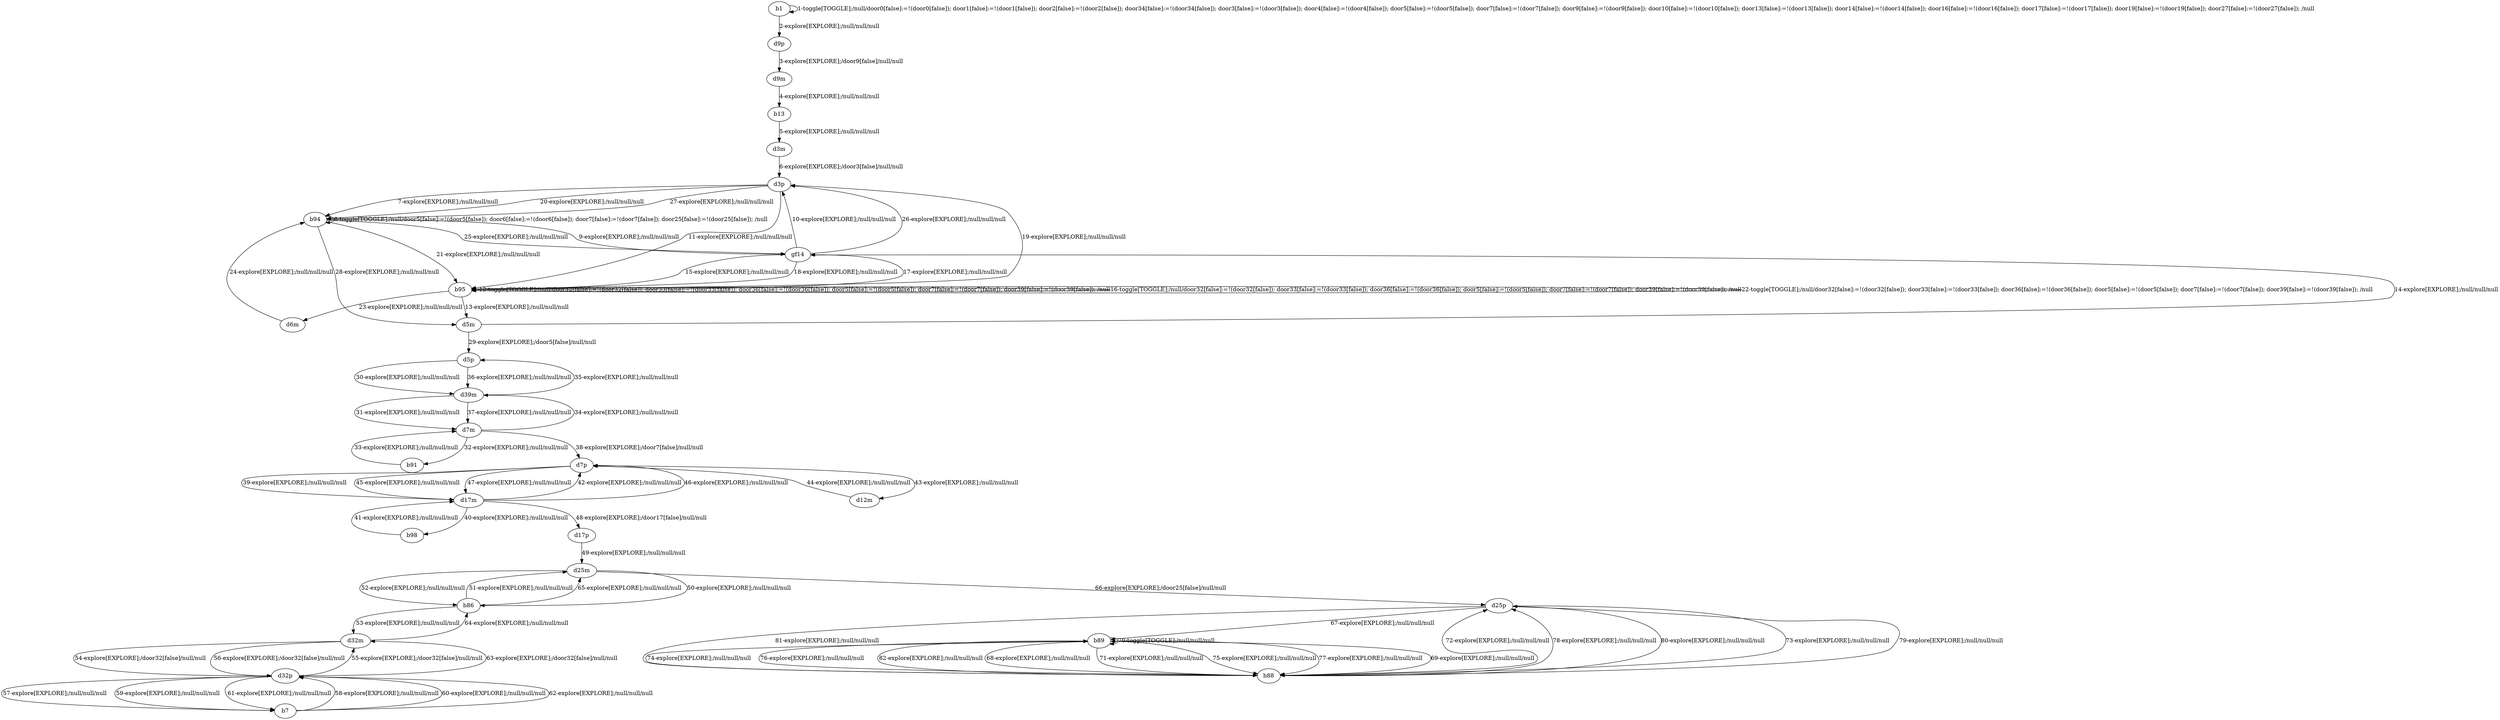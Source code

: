 # Total number of goals covered by this test: 13
# d32p --> d32m
# b89 --> b88
# b88 --> d25p
# d25p --> b88
# d25m --> b86
# d32m --> d32p
# d25p --> b89
# d32p --> b7
# d17p --> d25m
# d25m --> d25p
# b89 --> b89
# b88 --> b89
# b7 --> d32p

digraph g {
"b1" -> "b1" [label = "1-toggle[TOGGLE];/null/door0[false]:=!(door0[false]); door1[false]:=!(door1[false]); door2[false]:=!(door2[false]); door34[false]:=!(door34[false]); door3[false]:=!(door3[false]); door4[false]:=!(door4[false]); door5[false]:=!(door5[false]); door7[false]:=!(door7[false]); door9[false]:=!(door9[false]); door10[false]:=!(door10[false]); door13[false]:=!(door13[false]); door14[false]:=!(door14[false]); door16[false]:=!(door16[false]); door17[false]:=!(door17[false]); door19[false]:=!(door19[false]); door27[false]:=!(door27[false]); /null"];
"b1" -> "d9p" [label = "2-explore[EXPLORE];/null/null/null"];
"d9p" -> "d9m" [label = "3-explore[EXPLORE];/door9[false]/null/null"];
"d9m" -> "b13" [label = "4-explore[EXPLORE];/null/null/null"];
"b13" -> "d3m" [label = "5-explore[EXPLORE];/null/null/null"];
"d3m" -> "d3p" [label = "6-explore[EXPLORE];/door3[false]/null/null"];
"d3p" -> "b94" [label = "7-explore[EXPLORE];/null/null/null"];
"b94" -> "b94" [label = "8-toggle[TOGGLE];/null/door5[false]:=!(door5[false]); door6[false]:=!(door6[false]); door7[false]:=!(door7[false]); door25[false]:=!(door25[false]); /null"];
"b94" -> "gf14" [label = "9-explore[EXPLORE];/null/null/null"];
"gf14" -> "d3p" [label = "10-explore[EXPLORE];/null/null/null"];
"d3p" -> "b95" [label = "11-explore[EXPLORE];/null/null/null"];
"b95" -> "b95" [label = "12-toggle[TOGGLE];/null/door32[false]:=!(door32[false]); door33[false]:=!(door33[false]); door36[false]:=!(door36[false]); door5[false]:=!(door5[false]); door7[false]:=!(door7[false]); door39[false]:=!(door39[false]); /null"];
"b95" -> "d5m" [label = "13-explore[EXPLORE];/null/null/null"];
"d5m" -> "gf14" [label = "14-explore[EXPLORE];/null/null/null"];
"gf14" -> "b95" [label = "15-explore[EXPLORE];/null/null/null"];
"b95" -> "b95" [label = "16-toggle[TOGGLE];/null/door32[false]:=!(door32[false]); door33[false]:=!(door33[false]); door36[false]:=!(door36[false]); door5[false]:=!(door5[false]); door7[false]:=!(door7[false]); door39[false]:=!(door39[false]); /null"];
"b95" -> "gf14" [label = "17-explore[EXPLORE];/null/null/null"];
"gf14" -> "b95" [label = "18-explore[EXPLORE];/null/null/null"];
"b95" -> "d3p" [label = "19-explore[EXPLORE];/null/null/null"];
"d3p" -> "b94" [label = "20-explore[EXPLORE];/null/null/null"];
"b94" -> "b95" [label = "21-explore[EXPLORE];/null/null/null"];
"b95" -> "b95" [label = "22-toggle[TOGGLE];/null/door32[false]:=!(door32[false]); door33[false]:=!(door33[false]); door36[false]:=!(door36[false]); door5[false]:=!(door5[false]); door7[false]:=!(door7[false]); door39[false]:=!(door39[false]); /null"];
"b95" -> "d6m" [label = "23-explore[EXPLORE];/null/null/null"];
"d6m" -> "b94" [label = "24-explore[EXPLORE];/null/null/null"];
"b94" -> "gf14" [label = "25-explore[EXPLORE];/null/null/null"];
"gf14" -> "d3p" [label = "26-explore[EXPLORE];/null/null/null"];
"d3p" -> "b94" [label = "27-explore[EXPLORE];/null/null/null"];
"b94" -> "d5m" [label = "28-explore[EXPLORE];/null/null/null"];
"d5m" -> "d5p" [label = "29-explore[EXPLORE];/door5[false]/null/null"];
"d5p" -> "d39m" [label = "30-explore[EXPLORE];/null/null/null"];
"d39m" -> "d7m" [label = "31-explore[EXPLORE];/null/null/null"];
"d7m" -> "b91" [label = "32-explore[EXPLORE];/null/null/null"];
"b91" -> "d7m" [label = "33-explore[EXPLORE];/null/null/null"];
"d7m" -> "d39m" [label = "34-explore[EXPLORE];/null/null/null"];
"d39m" -> "d5p" [label = "35-explore[EXPLORE];/null/null/null"];
"d5p" -> "d39m" [label = "36-explore[EXPLORE];/null/null/null"];
"d39m" -> "d7m" [label = "37-explore[EXPLORE];/null/null/null"];
"d7m" -> "d7p" [label = "38-explore[EXPLORE];/door7[false]/null/null"];
"d7p" -> "d17m" [label = "39-explore[EXPLORE];/null/null/null"];
"d17m" -> "b98" [label = "40-explore[EXPLORE];/null/null/null"];
"b98" -> "d17m" [label = "41-explore[EXPLORE];/null/null/null"];
"d17m" -> "d7p" [label = "42-explore[EXPLORE];/null/null/null"];
"d7p" -> "d12m" [label = "43-explore[EXPLORE];/null/null/null"];
"d12m" -> "d7p" [label = "44-explore[EXPLORE];/null/null/null"];
"d7p" -> "d17m" [label = "45-explore[EXPLORE];/null/null/null"];
"d17m" -> "d7p" [label = "46-explore[EXPLORE];/null/null/null"];
"d7p" -> "d17m" [label = "47-explore[EXPLORE];/null/null/null"];
"d17m" -> "d17p" [label = "48-explore[EXPLORE];/door17[false]/null/null"];
"d17p" -> "d25m" [label = "49-explore[EXPLORE];/null/null/null"];
"d25m" -> "b86" [label = "50-explore[EXPLORE];/null/null/null"];
"b86" -> "d25m" [label = "51-explore[EXPLORE];/null/null/null"];
"d25m" -> "b86" [label = "52-explore[EXPLORE];/null/null/null"];
"b86" -> "d32m" [label = "53-explore[EXPLORE];/null/null/null"];
"d32m" -> "d32p" [label = "54-explore[EXPLORE];/door32[false]/null/null"];
"d32p" -> "d32m" [label = "55-explore[EXPLORE];/door32[false]/null/null"];
"d32m" -> "d32p" [label = "56-explore[EXPLORE];/door32[false]/null/null"];
"d32p" -> "b7" [label = "57-explore[EXPLORE];/null/null/null"];
"b7" -> "d32p" [label = "58-explore[EXPLORE];/null/null/null"];
"d32p" -> "b7" [label = "59-explore[EXPLORE];/null/null/null"];
"b7" -> "d32p" [label = "60-explore[EXPLORE];/null/null/null"];
"d32p" -> "b7" [label = "61-explore[EXPLORE];/null/null/null"];
"b7" -> "d32p" [label = "62-explore[EXPLORE];/null/null/null"];
"d32p" -> "d32m" [label = "63-explore[EXPLORE];/door32[false]/null/null"];
"d32m" -> "b86" [label = "64-explore[EXPLORE];/null/null/null"];
"b86" -> "d25m" [label = "65-explore[EXPLORE];/null/null/null"];
"d25m" -> "d25p" [label = "66-explore[EXPLORE];/door25[false]/null/null"];
"d25p" -> "b89" [label = "67-explore[EXPLORE];/null/null/null"];
"b89" -> "b88" [label = "68-explore[EXPLORE];/null/null/null"];
"b88" -> "b89" [label = "69-explore[EXPLORE];/null/null/null"];
"b89" -> "b89" [label = "70-toggle[TOGGLE];/null/null/null"];
"b89" -> "b88" [label = "71-explore[EXPLORE];/null/null/null"];
"b88" -> "d25p" [label = "72-explore[EXPLORE];/null/null/null"];
"d25p" -> "b88" [label = "73-explore[EXPLORE];/null/null/null"];
"b88" -> "b89" [label = "74-explore[EXPLORE];/null/null/null"];
"b89" -> "b88" [label = "75-explore[EXPLORE];/null/null/null"];
"b88" -> "b89" [label = "76-explore[EXPLORE];/null/null/null"];
"b89" -> "b88" [label = "77-explore[EXPLORE];/null/null/null"];
"b88" -> "d25p" [label = "78-explore[EXPLORE];/null/null/null"];
"d25p" -> "b88" [label = "79-explore[EXPLORE];/null/null/null"];
"b88" -> "d25p" [label = "80-explore[EXPLORE];/null/null/null"];
"d25p" -> "b88" [label = "81-explore[EXPLORE];/null/null/null"];
"b88" -> "b89" [label = "82-explore[EXPLORE];/null/null/null"];
}